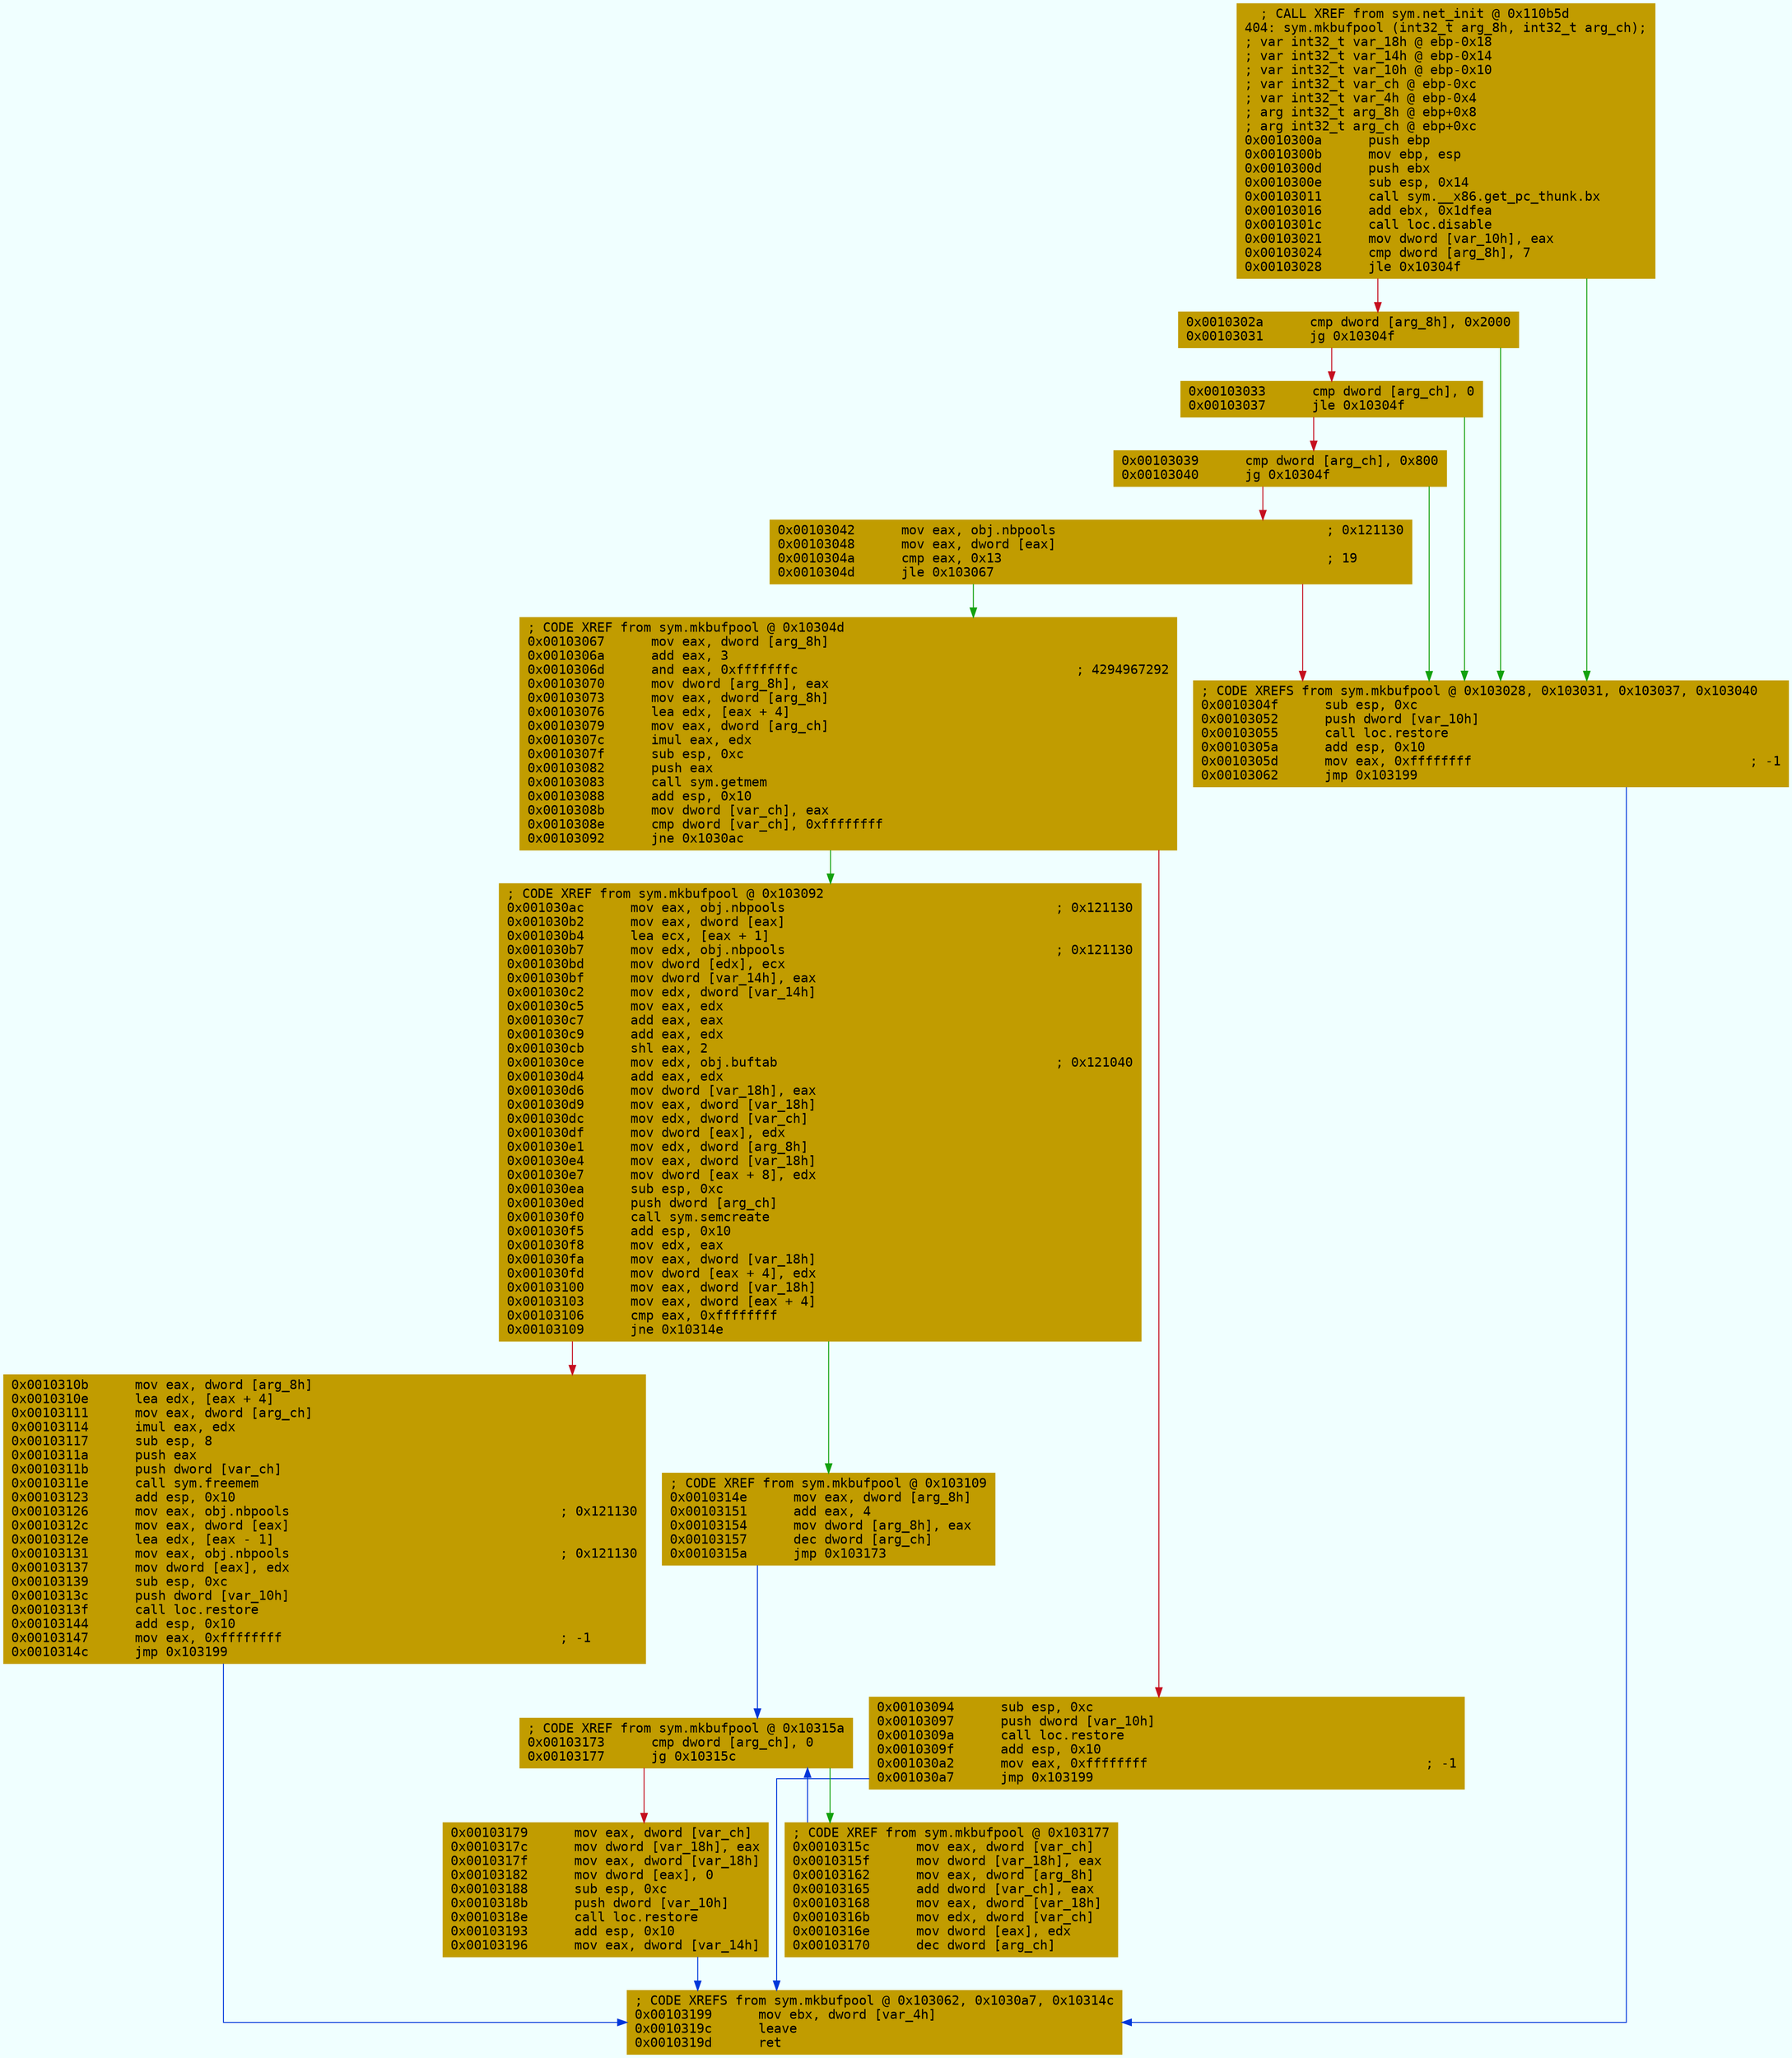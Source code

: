 digraph code {
	graph [bgcolor=azure fontsize=8 fontname="Courier" splines="ortho"];
	node [fillcolor=gray style=filled shape=box];
	edge [arrowhead="normal"];
	"0x0010300a" [URL="sym.mkbufpool/0x0010300a", fillcolor="#c19c00",color="#c19c00", fontname="Courier",label="  ; CALL XREF from sym.net_init @ 0x110b5d\l404: sym.mkbufpool (int32_t arg_8h, int32_t arg_ch);\l; var int32_t var_18h @ ebp-0x18\l; var int32_t var_14h @ ebp-0x14\l; var int32_t var_10h @ ebp-0x10\l; var int32_t var_ch @ ebp-0xc\l; var int32_t var_4h @ ebp-0x4\l; arg int32_t arg_8h @ ebp+0x8\l; arg int32_t arg_ch @ ebp+0xc\l0x0010300a      push ebp\l0x0010300b      mov ebp, esp\l0x0010300d      push ebx\l0x0010300e      sub esp, 0x14\l0x00103011      call sym.__x86.get_pc_thunk.bx\l0x00103016      add ebx, 0x1dfea\l0x0010301c      call loc.disable\l0x00103021      mov dword [var_10h], eax\l0x00103024      cmp dword [arg_8h], 7\l0x00103028      jle 0x10304f\l"]
	"0x0010302a" [URL="sym.mkbufpool/0x0010302a", fillcolor="#c19c00",color="#c19c00", fontname="Courier",label="0x0010302a      cmp dword [arg_8h], 0x2000\l0x00103031      jg 0x10304f\l"]
	"0x00103033" [URL="sym.mkbufpool/0x00103033", fillcolor="#c19c00",color="#c19c00", fontname="Courier",label="0x00103033      cmp dword [arg_ch], 0\l0x00103037      jle 0x10304f\l"]
	"0x00103039" [URL="sym.mkbufpool/0x00103039", fillcolor="#c19c00",color="#c19c00", fontname="Courier",label="0x00103039      cmp dword [arg_ch], 0x800\l0x00103040      jg 0x10304f\l"]
	"0x00103042" [URL="sym.mkbufpool/0x00103042", fillcolor="#c19c00",color="#c19c00", fontname="Courier",label="0x00103042      mov eax, obj.nbpools                                   ; 0x121130\l0x00103048      mov eax, dword [eax]\l0x0010304a      cmp eax, 0x13                                          ; 19\l0x0010304d      jle 0x103067\l"]
	"0x0010304f" [URL="sym.mkbufpool/0x0010304f", fillcolor="#c19c00",color="#c19c00", fontname="Courier",label="; CODE XREFS from sym.mkbufpool @ 0x103028, 0x103031, 0x103037, 0x103040\l0x0010304f      sub esp, 0xc\l0x00103052      push dword [var_10h]\l0x00103055      call loc.restore\l0x0010305a      add esp, 0x10\l0x0010305d      mov eax, 0xffffffff                                    ; -1\l0x00103062      jmp 0x103199\l"]
	"0x00103067" [URL="sym.mkbufpool/0x00103067", fillcolor="#c19c00",color="#c19c00", fontname="Courier",label="; CODE XREF from sym.mkbufpool @ 0x10304d\l0x00103067      mov eax, dword [arg_8h]\l0x0010306a      add eax, 3\l0x0010306d      and eax, 0xfffffffc                                    ; 4294967292\l0x00103070      mov dword [arg_8h], eax\l0x00103073      mov eax, dword [arg_8h]\l0x00103076      lea edx, [eax + 4]\l0x00103079      mov eax, dword [arg_ch]\l0x0010307c      imul eax, edx\l0x0010307f      sub esp, 0xc\l0x00103082      push eax\l0x00103083      call sym.getmem\l0x00103088      add esp, 0x10\l0x0010308b      mov dword [var_ch], eax\l0x0010308e      cmp dword [var_ch], 0xffffffff\l0x00103092      jne 0x1030ac\l"]
	"0x00103094" [URL="sym.mkbufpool/0x00103094", fillcolor="#c19c00",color="#c19c00", fontname="Courier",label="0x00103094      sub esp, 0xc\l0x00103097      push dword [var_10h]\l0x0010309a      call loc.restore\l0x0010309f      add esp, 0x10\l0x001030a2      mov eax, 0xffffffff                                    ; -1\l0x001030a7      jmp 0x103199\l"]
	"0x001030ac" [URL="sym.mkbufpool/0x001030ac", fillcolor="#c19c00",color="#c19c00", fontname="Courier",label="; CODE XREF from sym.mkbufpool @ 0x103092\l0x001030ac      mov eax, obj.nbpools                                   ; 0x121130\l0x001030b2      mov eax, dword [eax]\l0x001030b4      lea ecx, [eax + 1]\l0x001030b7      mov edx, obj.nbpools                                   ; 0x121130\l0x001030bd      mov dword [edx], ecx\l0x001030bf      mov dword [var_14h], eax\l0x001030c2      mov edx, dword [var_14h]\l0x001030c5      mov eax, edx\l0x001030c7      add eax, eax\l0x001030c9      add eax, edx\l0x001030cb      shl eax, 2\l0x001030ce      mov edx, obj.buftab                                    ; 0x121040\l0x001030d4      add eax, edx\l0x001030d6      mov dword [var_18h], eax\l0x001030d9      mov eax, dword [var_18h]\l0x001030dc      mov edx, dword [var_ch]\l0x001030df      mov dword [eax], edx\l0x001030e1      mov edx, dword [arg_8h]\l0x001030e4      mov eax, dword [var_18h]\l0x001030e7      mov dword [eax + 8], edx\l0x001030ea      sub esp, 0xc\l0x001030ed      push dword [arg_ch]\l0x001030f0      call sym.semcreate\l0x001030f5      add esp, 0x10\l0x001030f8      mov edx, eax\l0x001030fa      mov eax, dword [var_18h]\l0x001030fd      mov dword [eax + 4], edx\l0x00103100      mov eax, dword [var_18h]\l0x00103103      mov eax, dword [eax + 4]\l0x00103106      cmp eax, 0xffffffff\l0x00103109      jne 0x10314e\l"]
	"0x0010310b" [URL="sym.mkbufpool/0x0010310b", fillcolor="#c19c00",color="#c19c00", fontname="Courier",label="0x0010310b      mov eax, dword [arg_8h]\l0x0010310e      lea edx, [eax + 4]\l0x00103111      mov eax, dword [arg_ch]\l0x00103114      imul eax, edx\l0x00103117      sub esp, 8\l0x0010311a      push eax\l0x0010311b      push dword [var_ch]\l0x0010311e      call sym.freemem\l0x00103123      add esp, 0x10\l0x00103126      mov eax, obj.nbpools                                   ; 0x121130\l0x0010312c      mov eax, dword [eax]\l0x0010312e      lea edx, [eax - 1]\l0x00103131      mov eax, obj.nbpools                                   ; 0x121130\l0x00103137      mov dword [eax], edx\l0x00103139      sub esp, 0xc\l0x0010313c      push dword [var_10h]\l0x0010313f      call loc.restore\l0x00103144      add esp, 0x10\l0x00103147      mov eax, 0xffffffff                                    ; -1\l0x0010314c      jmp 0x103199\l"]
	"0x0010314e" [URL="sym.mkbufpool/0x0010314e", fillcolor="#c19c00",color="#c19c00", fontname="Courier",label="; CODE XREF from sym.mkbufpool @ 0x103109\l0x0010314e      mov eax, dword [arg_8h]\l0x00103151      add eax, 4\l0x00103154      mov dword [arg_8h], eax\l0x00103157      dec dword [arg_ch]\l0x0010315a      jmp 0x103173\l"]
	"0x0010315c" [URL="sym.mkbufpool/0x0010315c", fillcolor="#c19c00",color="#c19c00", fontname="Courier",label="; CODE XREF from sym.mkbufpool @ 0x103177\l0x0010315c      mov eax, dword [var_ch]\l0x0010315f      mov dword [var_18h], eax\l0x00103162      mov eax, dword [arg_8h]\l0x00103165      add dword [var_ch], eax\l0x00103168      mov eax, dword [var_18h]\l0x0010316b      mov edx, dword [var_ch]\l0x0010316e      mov dword [eax], edx\l0x00103170      dec dword [arg_ch]\l"]
	"0x00103173" [URL="sym.mkbufpool/0x00103173", fillcolor="#c19c00",color="#c19c00", fontname="Courier",label="; CODE XREF from sym.mkbufpool @ 0x10315a\l0x00103173      cmp dword [arg_ch], 0\l0x00103177      jg 0x10315c\l"]
	"0x00103179" [URL="sym.mkbufpool/0x00103179", fillcolor="#c19c00",color="#c19c00", fontname="Courier",label="0x00103179      mov eax, dword [var_ch]\l0x0010317c      mov dword [var_18h], eax\l0x0010317f      mov eax, dword [var_18h]\l0x00103182      mov dword [eax], 0\l0x00103188      sub esp, 0xc\l0x0010318b      push dword [var_10h]\l0x0010318e      call loc.restore\l0x00103193      add esp, 0x10\l0x00103196      mov eax, dword [var_14h]\l"]
	"0x00103199" [URL="sym.mkbufpool/0x00103199", fillcolor="#c19c00",color="#c19c00", fontname="Courier",label="; CODE XREFS from sym.mkbufpool @ 0x103062, 0x1030a7, 0x10314c\l0x00103199      mov ebx, dword [var_4h]\l0x0010319c      leave\l0x0010319d      ret\l"]
        "0x0010300a" -> "0x0010304f" [color="#13a10e"];
        "0x0010300a" -> "0x0010302a" [color="#c50f1f"];
        "0x0010302a" -> "0x0010304f" [color="#13a10e"];
        "0x0010302a" -> "0x00103033" [color="#c50f1f"];
        "0x00103033" -> "0x0010304f" [color="#13a10e"];
        "0x00103033" -> "0x00103039" [color="#c50f1f"];
        "0x00103039" -> "0x0010304f" [color="#13a10e"];
        "0x00103039" -> "0x00103042" [color="#c50f1f"];
        "0x00103042" -> "0x00103067" [color="#13a10e"];
        "0x00103042" -> "0x0010304f" [color="#c50f1f"];
        "0x0010304f" -> "0x00103199" [color="#0037da"];
        "0x00103067" -> "0x001030ac" [color="#13a10e"];
        "0x00103067" -> "0x00103094" [color="#c50f1f"];
        "0x00103094" -> "0x00103199" [color="#0037da"];
        "0x001030ac" -> "0x0010314e" [color="#13a10e"];
        "0x001030ac" -> "0x0010310b" [color="#c50f1f"];
        "0x0010310b" -> "0x00103199" [color="#0037da"];
        "0x0010314e" -> "0x00103173" [color="#0037da"];
        "0x0010315c" -> "0x00103173" [color="#0037da"];
        "0x00103173" -> "0x0010315c" [color="#13a10e"];
        "0x00103173" -> "0x00103179" [color="#c50f1f"];
        "0x00103179" -> "0x00103199" [color="#0037da"];
}

